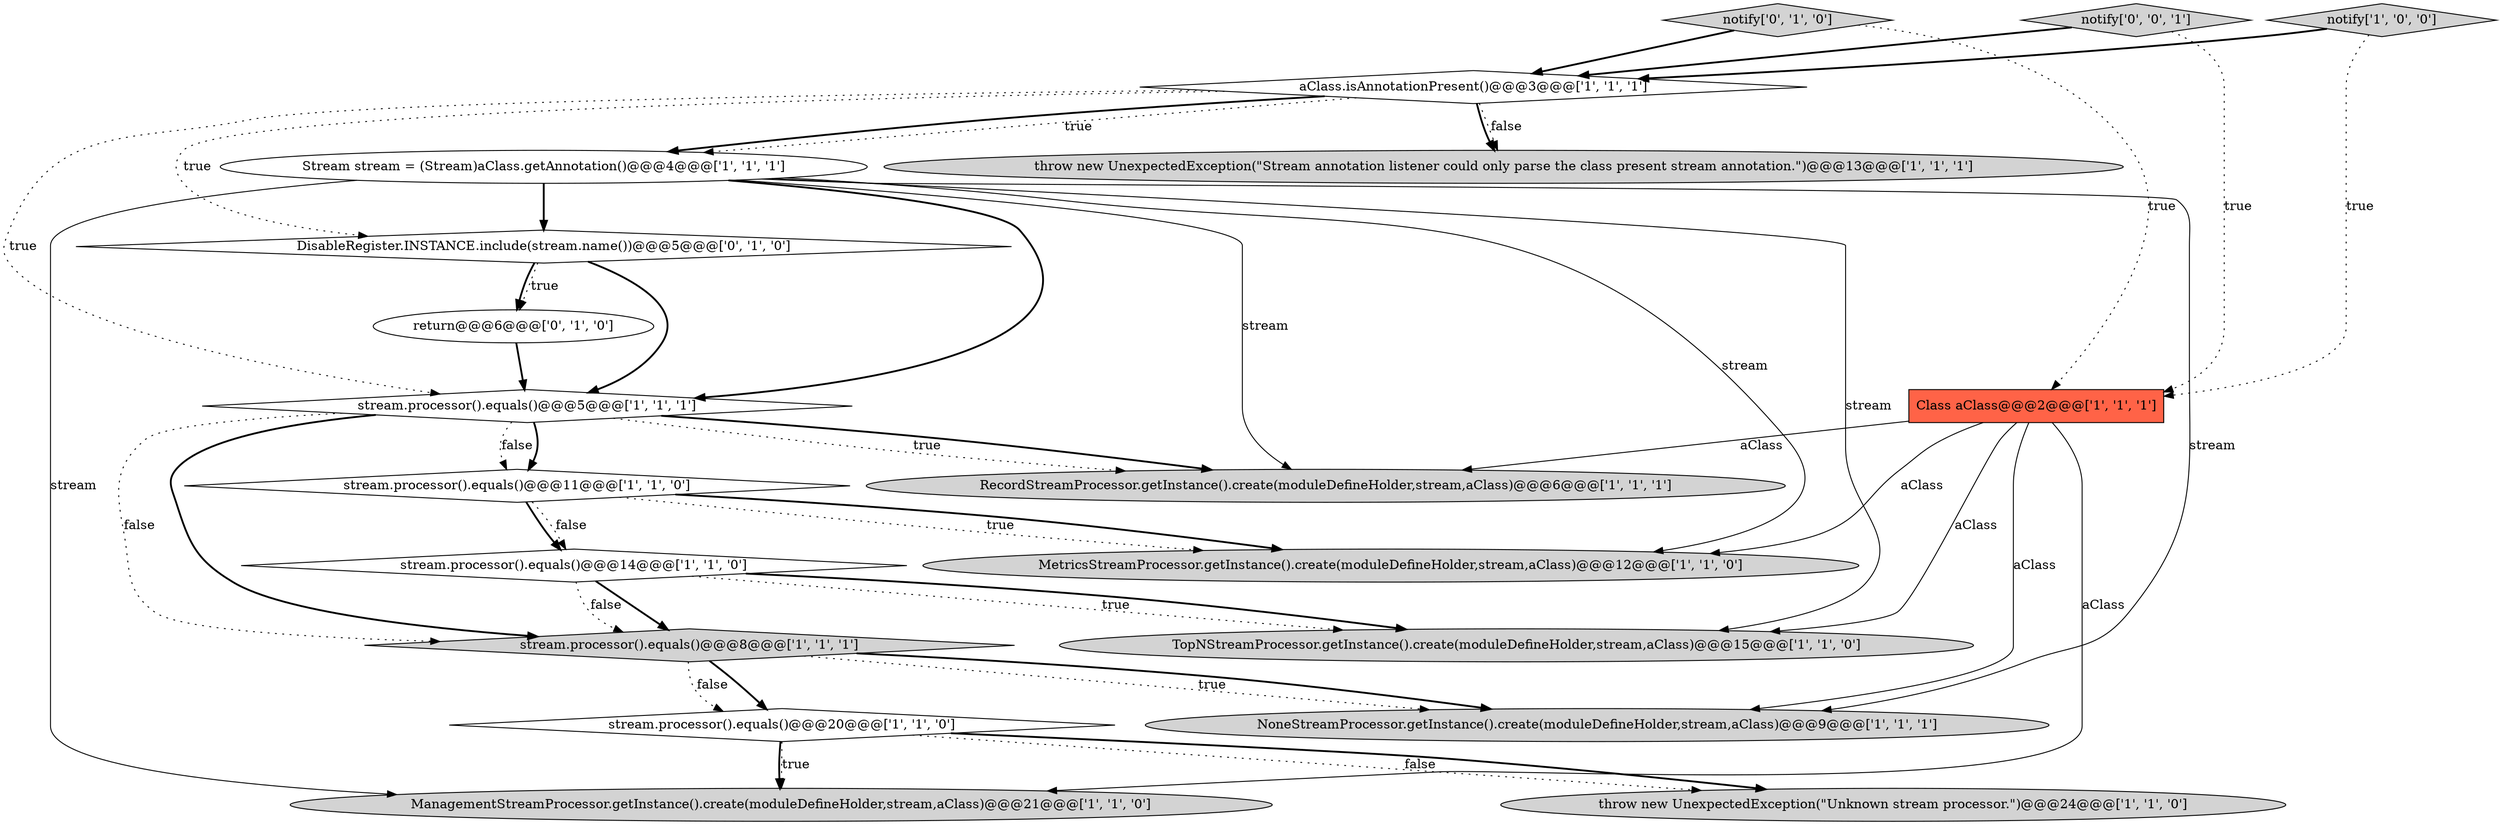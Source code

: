 digraph {
6 [style = filled, label = "Stream stream = (Stream)aClass.getAnnotation()@@@4@@@['1', '1', '1']", fillcolor = white, shape = ellipse image = "AAA0AAABBB1BBB"];
0 [style = filled, label = "throw new UnexpectedException(\"Unknown stream processor.\")@@@24@@@['1', '1', '0']", fillcolor = lightgray, shape = ellipse image = "AAA0AAABBB1BBB"];
7 [style = filled, label = "MetricsStreamProcessor.getInstance().create(moduleDefineHolder,stream,aClass)@@@12@@@['1', '1', '0']", fillcolor = lightgray, shape = ellipse image = "AAA0AAABBB1BBB"];
13 [style = filled, label = "notify['1', '0', '0']", fillcolor = lightgray, shape = diamond image = "AAA0AAABBB1BBB"];
17 [style = filled, label = "notify['0', '1', '0']", fillcolor = lightgray, shape = diamond image = "AAA0AAABBB2BBB"];
16 [style = filled, label = "return@@@6@@@['0', '1', '0']", fillcolor = white, shape = ellipse image = "AAA1AAABBB2BBB"];
3 [style = filled, label = "Class aClass@@@2@@@['1', '1', '1']", fillcolor = tomato, shape = box image = "AAA0AAABBB1BBB"];
10 [style = filled, label = "aClass.isAnnotationPresent()@@@3@@@['1', '1', '1']", fillcolor = white, shape = diamond image = "AAA0AAABBB1BBB"];
5 [style = filled, label = "stream.processor().equals()@@@14@@@['1', '1', '0']", fillcolor = white, shape = diamond image = "AAA0AAABBB1BBB"];
2 [style = filled, label = "NoneStreamProcessor.getInstance().create(moduleDefineHolder,stream,aClass)@@@9@@@['1', '1', '1']", fillcolor = lightgray, shape = ellipse image = "AAA0AAABBB1BBB"];
19 [style = filled, label = "notify['0', '0', '1']", fillcolor = lightgray, shape = diamond image = "AAA0AAABBB3BBB"];
9 [style = filled, label = "RecordStreamProcessor.getInstance().create(moduleDefineHolder,stream,aClass)@@@6@@@['1', '1', '1']", fillcolor = lightgray, shape = ellipse image = "AAA0AAABBB1BBB"];
11 [style = filled, label = "TopNStreamProcessor.getInstance().create(moduleDefineHolder,stream,aClass)@@@15@@@['1', '1', '0']", fillcolor = lightgray, shape = ellipse image = "AAA0AAABBB1BBB"];
14 [style = filled, label = "throw new UnexpectedException(\"Stream annotation listener could only parse the class present stream annotation.\")@@@13@@@['1', '1', '1']", fillcolor = lightgray, shape = ellipse image = "AAA0AAABBB1BBB"];
12 [style = filled, label = "ManagementStreamProcessor.getInstance().create(moduleDefineHolder,stream,aClass)@@@21@@@['1', '1', '0']", fillcolor = lightgray, shape = ellipse image = "AAA0AAABBB1BBB"];
4 [style = filled, label = "stream.processor().equals()@@@11@@@['1', '1', '0']", fillcolor = white, shape = diamond image = "AAA0AAABBB1BBB"];
8 [style = filled, label = "stream.processor().equals()@@@8@@@['1', '1', '1']", fillcolor = lightgray, shape = diamond image = "AAA0AAABBB1BBB"];
1 [style = filled, label = "stream.processor().equals()@@@20@@@['1', '1', '0']", fillcolor = white, shape = diamond image = "AAA0AAABBB1BBB"];
18 [style = filled, label = "DisableRegister.INSTANCE.include(stream.name())@@@5@@@['0', '1', '0']", fillcolor = white, shape = diamond image = "AAA1AAABBB2BBB"];
15 [style = filled, label = "stream.processor().equals()@@@5@@@['1', '1', '1']", fillcolor = white, shape = diamond image = "AAA0AAABBB1BBB"];
6->18 [style = bold, label=""];
5->11 [style = dotted, label="true"];
3->2 [style = solid, label="aClass"];
3->11 [style = solid, label="aClass"];
15->9 [style = bold, label=""];
4->7 [style = bold, label=""];
10->6 [style = bold, label=""];
5->8 [style = bold, label=""];
19->10 [style = bold, label=""];
6->15 [style = bold, label=""];
6->7 [style = solid, label="stream"];
1->12 [style = bold, label=""];
4->7 [style = dotted, label="true"];
1->0 [style = dotted, label="false"];
15->8 [style = dotted, label="false"];
4->5 [style = bold, label=""];
15->4 [style = bold, label=""];
6->2 [style = solid, label="stream"];
16->15 [style = bold, label=""];
8->2 [style = dotted, label="true"];
8->1 [style = bold, label=""];
18->16 [style = dotted, label="true"];
8->2 [style = bold, label=""];
4->5 [style = dotted, label="false"];
10->18 [style = dotted, label="true"];
5->11 [style = bold, label=""];
8->1 [style = dotted, label="false"];
1->12 [style = dotted, label="true"];
15->4 [style = dotted, label="false"];
18->16 [style = bold, label=""];
13->3 [style = dotted, label="true"];
3->12 [style = solid, label="aClass"];
10->6 [style = dotted, label="true"];
10->14 [style = dotted, label="false"];
15->9 [style = dotted, label="true"];
6->9 [style = solid, label="stream"];
10->15 [style = dotted, label="true"];
17->3 [style = dotted, label="true"];
6->11 [style = solid, label="stream"];
13->10 [style = bold, label=""];
15->8 [style = bold, label=""];
3->9 [style = solid, label="aClass"];
5->8 [style = dotted, label="false"];
19->3 [style = dotted, label="true"];
10->14 [style = bold, label=""];
17->10 [style = bold, label=""];
6->12 [style = solid, label="stream"];
3->7 [style = solid, label="aClass"];
1->0 [style = bold, label=""];
18->15 [style = bold, label=""];
}
